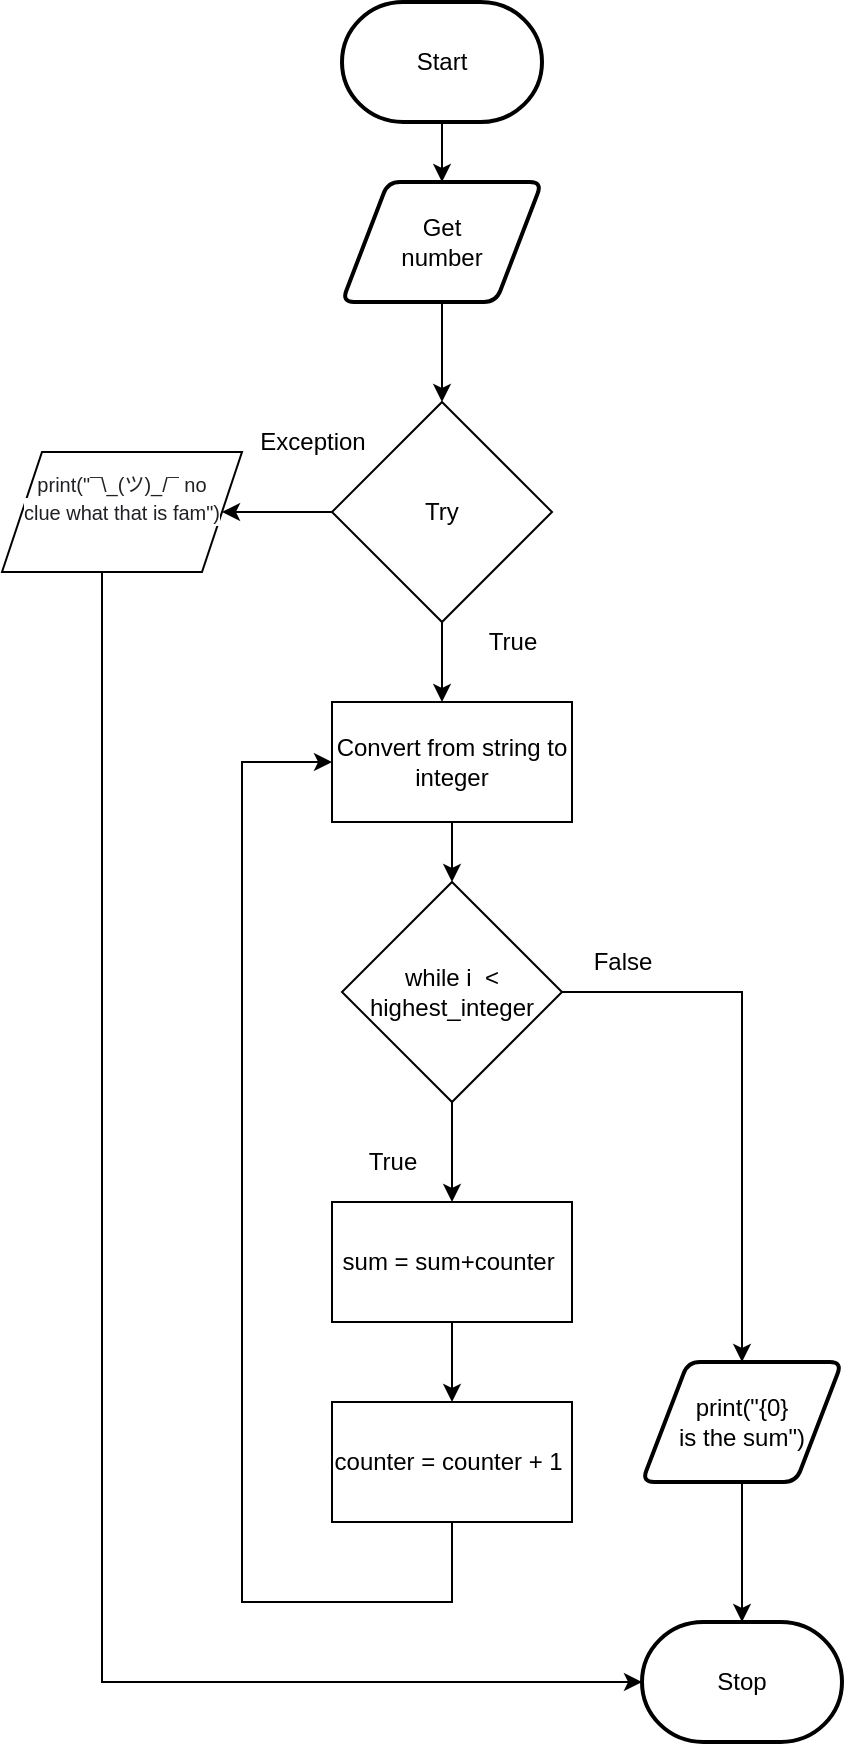 <mxfile>
    <diagram id="pBK1guH4bu_zmOCUXD5L" name="Top Down">
        <mxGraphModel dx="434" dy="1550" grid="1" gridSize="10" guides="1" tooltips="1" connect="1" arrows="1" fold="1" page="1" pageScale="1" pageWidth="827" pageHeight="1169" math="0" shadow="0">
            <root>
                <mxCell id="0"/>
                <mxCell id="1" parent="0"/>
                <mxCell id="38" style="edgeStyle=none;html=1;entryX=0.5;entryY=0;entryDx=0;entryDy=0;" parent="1" source="3" target="35" edge="1">
                    <mxGeometry relative="1" as="geometry"/>
                </mxCell>
                <mxCell id="3" value="Get &lt;br&gt;number" style="shape=parallelogram;html=1;strokeWidth=2;perimeter=parallelogramPerimeter;whiteSpace=wrap;rounded=1;arcSize=12;size=0.23;" parent="1" vertex="1">
                    <mxGeometry x="370" y="-30" width="100" height="60" as="geometry"/>
                </mxCell>
                <mxCell id="6" value="Stop" style="strokeWidth=2;html=1;shape=mxgraph.flowchart.terminator;whiteSpace=wrap;" parent="1" vertex="1">
                    <mxGeometry x="520" y="690" width="100" height="60" as="geometry"/>
                </mxCell>
                <mxCell id="22" style="edgeStyle=elbowEdgeStyle;html=1;elbow=vertical;rounded=0;exitX=1;exitY=0.5;exitDx=0;exitDy=0;" parent="1" edge="1" source="40">
                    <mxGeometry relative="1" as="geometry">
                        <mxPoint x="570" y="560" as="targetPoint"/>
                        <mxPoint x="475" y="285" as="sourcePoint"/>
                        <Array as="points">
                            <mxPoint x="540" y="375"/>
                            <mxPoint x="560" y="370"/>
                            <mxPoint x="520" y="285"/>
                        </Array>
                    </mxGeometry>
                </mxCell>
                <mxCell id="50" style="edgeStyle=none;html=1;" edge="1" parent="1" source="21" target="49">
                    <mxGeometry relative="1" as="geometry"/>
                </mxCell>
                <mxCell id="21" value="&lt;span&gt;sum = sum+counter&amp;nbsp;&lt;br&gt;&lt;/span&gt;" style="rounded=0;whiteSpace=wrap;html=1;" parent="1" vertex="1">
                    <mxGeometry x="365" y="480" width="120" height="60" as="geometry"/>
                </mxCell>
                <mxCell id="29" value="False" style="text;html=1;align=center;verticalAlign=middle;resizable=0;points=[];autosize=1;strokeColor=none;fillColor=none;" parent="1" vertex="1">
                    <mxGeometry x="485" y="350" width="50" height="20" as="geometry"/>
                </mxCell>
                <mxCell id="37" style="edgeStyle=none;html=1;entryX=0.5;entryY=0;entryDx=0;entryDy=0;" parent="1" source="33" target="3" edge="1">
                    <mxGeometry relative="1" as="geometry"/>
                </mxCell>
                <mxCell id="33" value="Start" style="strokeWidth=2;html=1;shape=mxgraph.flowchart.terminator;whiteSpace=wrap;" parent="1" vertex="1">
                    <mxGeometry x="370" y="-120" width="100" height="60" as="geometry"/>
                </mxCell>
                <mxCell id="36" style="edgeStyle=none;html=1;entryX=0.5;entryY=0;entryDx=0;entryDy=0;" parent="1" source="35" edge="1">
                    <mxGeometry relative="1" as="geometry">
                        <mxPoint x="420" y="230" as="targetPoint"/>
                    </mxGeometry>
                </mxCell>
                <mxCell id="45" style="edgeStyle=orthogonalEdgeStyle;rounded=0;html=1;" parent="1" source="35" target="46" edge="1">
                    <mxGeometry relative="1" as="geometry">
                        <mxPoint x="270" y="135" as="targetPoint"/>
                    </mxGeometry>
                </mxCell>
                <mxCell id="35" value="Try" style="rhombus;whiteSpace=wrap;html=1;" parent="1" vertex="1">
                    <mxGeometry x="365" y="80" width="110" height="110" as="geometry"/>
                </mxCell>
                <mxCell id="41" style="edgeStyle=none;html=1;" parent="1" source="39" target="40" edge="1">
                    <mxGeometry relative="1" as="geometry"/>
                </mxCell>
                <mxCell id="39" value="&lt;span&gt;Convert from string to integer&lt;br&gt;&lt;/span&gt;" style="rounded=0;whiteSpace=wrap;html=1;" parent="1" vertex="1">
                    <mxGeometry x="365" y="230" width="120" height="60" as="geometry"/>
                </mxCell>
                <mxCell id="42" style="edgeStyle=none;html=1;" parent="1" source="40" target="21" edge="1">
                    <mxGeometry relative="1" as="geometry"/>
                </mxCell>
                <mxCell id="40" value="while i&amp;nbsp; &amp;lt; highest_integer" style="rhombus;whiteSpace=wrap;html=1;" parent="1" vertex="1">
                    <mxGeometry x="370" y="320" width="110" height="110" as="geometry"/>
                </mxCell>
                <mxCell id="51" style="edgeStyle=elbowEdgeStyle;html=1;entryX=0;entryY=0.5;entryDx=0;entryDy=0;rounded=0;entryPerimeter=0;" edge="1" parent="1" source="46" target="6">
                    <mxGeometry relative="1" as="geometry">
                        <mxPoint x="260" y="610" as="targetPoint"/>
                        <Array as="points">
                            <mxPoint x="250" y="720"/>
                            <mxPoint x="250" y="190"/>
                            <mxPoint x="260" y="180"/>
                            <mxPoint x="250" y="388"/>
                        </Array>
                    </mxGeometry>
                </mxCell>
                <mxCell id="46" value="&lt;span id=&quot;docs-internal-guid-19b71a2f-7fff-7871-aa85-9836926f7299&quot;&gt;&lt;span style=&quot;font-family: &amp;#34;arial&amp;#34; ; color: rgb(32 , 33 , 36) ; background-color: rgb(255 , 255 , 255) ; vertical-align: baseline&quot;&gt;&lt;font style=&quot;font-size: 10px&quot;&gt;print(&quot;¯\_(ツ)_/¯ no &lt;br&gt;clue what that is fam&quot;)&lt;br&gt;&lt;br&gt;&lt;/font&gt;&lt;/span&gt;&lt;/span&gt;" style="shape=parallelogram;perimeter=parallelogramPerimeter;whiteSpace=wrap;html=1;fixedSize=1;" parent="1" vertex="1">
                    <mxGeometry x="200" y="105" width="120" height="60" as="geometry"/>
                </mxCell>
                <mxCell id="48" value="Exception" style="text;html=1;align=center;verticalAlign=middle;resizable=0;points=[];autosize=1;strokeColor=none;fillColor=none;" parent="1" vertex="1">
                    <mxGeometry x="320" y="90" width="70" height="20" as="geometry"/>
                </mxCell>
                <mxCell id="49" value="&lt;span&gt;counter = counter + 1&amp;nbsp;&lt;br&gt;&lt;/span&gt;" style="rounded=0;whiteSpace=wrap;html=1;" vertex="1" parent="1">
                    <mxGeometry x="365" y="580" width="120" height="60" as="geometry"/>
                </mxCell>
                <mxCell id="58" value="" style="endArrow=classic;html=1;rounded=0;entryX=0;entryY=0.5;entryDx=0;entryDy=0;exitX=0.5;exitY=1;exitDx=0;exitDy=0;edgeStyle=orthogonalEdgeStyle;" edge="1" parent="1" source="49" target="39">
                    <mxGeometry width="50" height="50" relative="1" as="geometry">
                        <mxPoint x="380" y="660" as="sourcePoint"/>
                        <mxPoint x="430" y="610" as="targetPoint"/>
                        <Array as="points">
                            <mxPoint x="425" y="680"/>
                            <mxPoint x="320" y="680"/>
                            <mxPoint x="320" y="260"/>
                        </Array>
                    </mxGeometry>
                </mxCell>
                <mxCell id="59" value="True" style="text;html=1;align=center;verticalAlign=middle;resizable=0;points=[];autosize=1;strokeColor=none;fillColor=none;" vertex="1" parent="1">
                    <mxGeometry x="435" y="190" width="40" height="20" as="geometry"/>
                </mxCell>
                <mxCell id="60" value="True" style="text;html=1;align=center;verticalAlign=middle;resizable=0;points=[];autosize=1;strokeColor=none;fillColor=none;" vertex="1" parent="1">
                    <mxGeometry x="375" y="450" width="40" height="20" as="geometry"/>
                </mxCell>
                <mxCell id="63" style="edgeStyle=orthogonalEdgeStyle;rounded=0;html=1;" edge="1" parent="1" source="62" target="6">
                    <mxGeometry relative="1" as="geometry"/>
                </mxCell>
                <mxCell id="62" value="print(&quot;{0} &lt;br&gt;is the sum&quot;)" style="shape=parallelogram;html=1;strokeWidth=2;perimeter=parallelogramPerimeter;whiteSpace=wrap;rounded=1;arcSize=12;size=0.23;" vertex="1" parent="1">
                    <mxGeometry x="520" y="560" width="100" height="60" as="geometry"/>
                </mxCell>
            </root>
        </mxGraphModel>
    </diagram>
</mxfile>